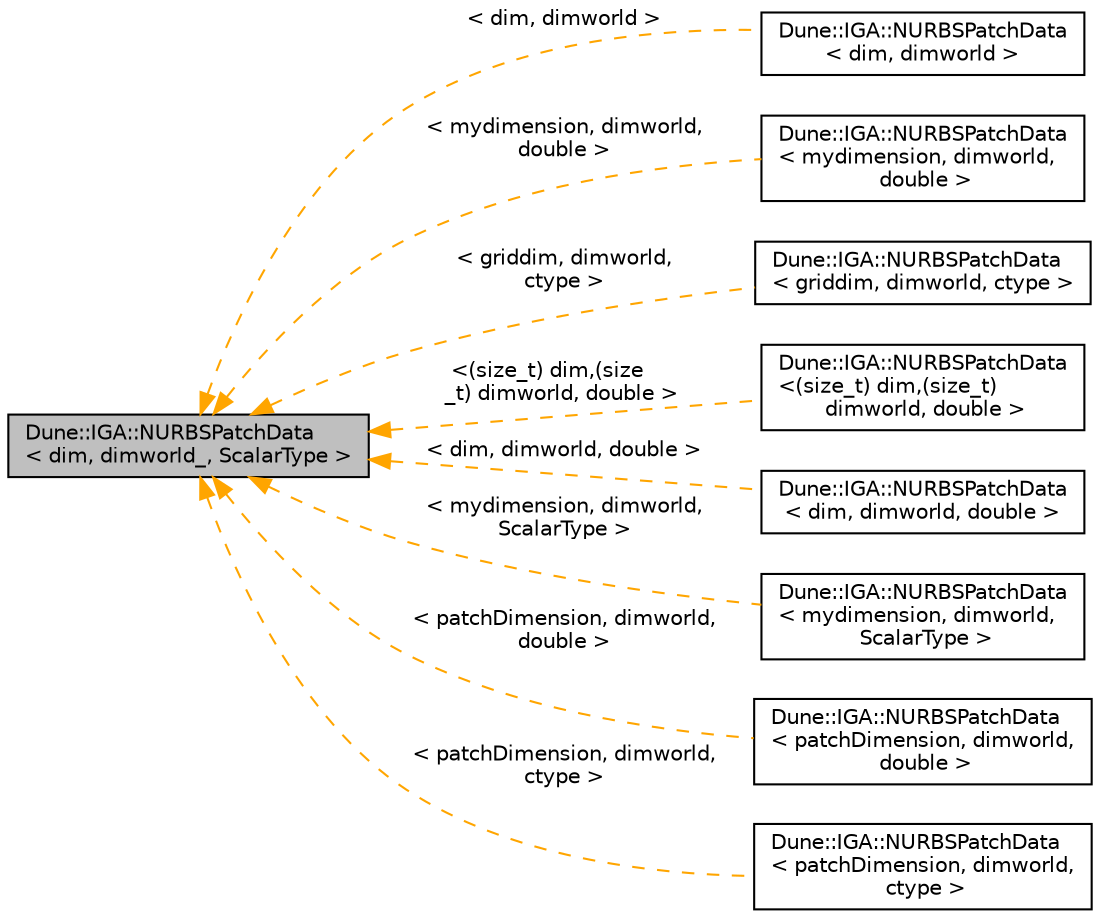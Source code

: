 digraph "Dune::IGA::NURBSPatchData&lt; dim, dimworld_, ScalarType &gt;"
{
 // LATEX_PDF_SIZE
  edge [fontname="Helvetica",fontsize="10",labelfontname="Helvetica",labelfontsize="10"];
  node [fontname="Helvetica",fontsize="10",shape=record];
  rankdir="LR";
  Node1 [label="Dune::IGA::NURBSPatchData\l\< dim, dimworld_, ScalarType \>",height=0.2,width=0.4,color="black", fillcolor="grey75", style="filled", fontcolor="black",tooltip="class that holds all data regarding the NURBS structure"];
  Node1 -> Node2 [dir="back",color="orange",fontsize="10",style="dashed",label=" \< dim, dimworld \>" ,fontname="Helvetica"];
  Node2 [label="Dune::IGA::NURBSPatchData\l\< dim, dimworld \>",height=0.2,width=0.4,color="black", fillcolor="white", style="filled",URL="$d8/d7a/a01292.html",tooltip=" "];
  Node1 -> Node3 [dir="back",color="orange",fontsize="10",style="dashed",label=" \< mydimension, dimworld,\l double \>" ,fontname="Helvetica"];
  Node3 [label="Dune::IGA::NURBSPatchData\l\< mydimension, dimworld,\l double \>",height=0.2,width=0.4,color="black", fillcolor="white", style="filled",URL="$d8/d7a/a01292.html",tooltip=" "];
  Node1 -> Node4 [dir="back",color="orange",fontsize="10",style="dashed",label=" \< griddim, dimworld,\l ctype \>" ,fontname="Helvetica"];
  Node4 [label="Dune::IGA::NURBSPatchData\l\< griddim, dimworld, ctype \>",height=0.2,width=0.4,color="black", fillcolor="white", style="filled",URL="$d8/d7a/a01292.html",tooltip=" "];
  Node1 -> Node5 [dir="back",color="orange",fontsize="10",style="dashed",label=" \<(size_t) dim,(size\l_t) dimworld, double \>" ,fontname="Helvetica"];
  Node5 [label="Dune::IGA::NURBSPatchData\l\<(size_t) dim,(size_t)\l dimworld, double \>",height=0.2,width=0.4,color="black", fillcolor="white", style="filled",URL="$d8/d7a/a01292.html",tooltip=" "];
  Node1 -> Node6 [dir="back",color="orange",fontsize="10",style="dashed",label=" \< dim, dimworld, double \>" ,fontname="Helvetica"];
  Node6 [label="Dune::IGA::NURBSPatchData\l\< dim, dimworld, double \>",height=0.2,width=0.4,color="black", fillcolor="white", style="filled",URL="$d8/d7a/a01292.html",tooltip=" "];
  Node1 -> Node7 [dir="back",color="orange",fontsize="10",style="dashed",label=" \< mydimension, dimworld,\l ScalarType \>" ,fontname="Helvetica"];
  Node7 [label="Dune::IGA::NURBSPatchData\l\< mydimension, dimworld,\l ScalarType \>",height=0.2,width=0.4,color="black", fillcolor="white", style="filled",URL="$d8/d7a/a01292.html",tooltip=" "];
  Node1 -> Node8 [dir="back",color="orange",fontsize="10",style="dashed",label=" \< patchDimension, dimworld,\l double \>" ,fontname="Helvetica"];
  Node8 [label="Dune::IGA::NURBSPatchData\l\< patchDimension, dimworld,\l double \>",height=0.2,width=0.4,color="black", fillcolor="white", style="filled",URL="$d8/d7a/a01292.html",tooltip=" "];
  Node1 -> Node9 [dir="back",color="orange",fontsize="10",style="dashed",label=" \< patchDimension, dimworld,\l ctype \>" ,fontname="Helvetica"];
  Node9 [label="Dune::IGA::NURBSPatchData\l\< patchDimension, dimworld,\l ctype \>",height=0.2,width=0.4,color="black", fillcolor="white", style="filled",URL="$d8/d7a/a01292.html",tooltip=" "];
}
